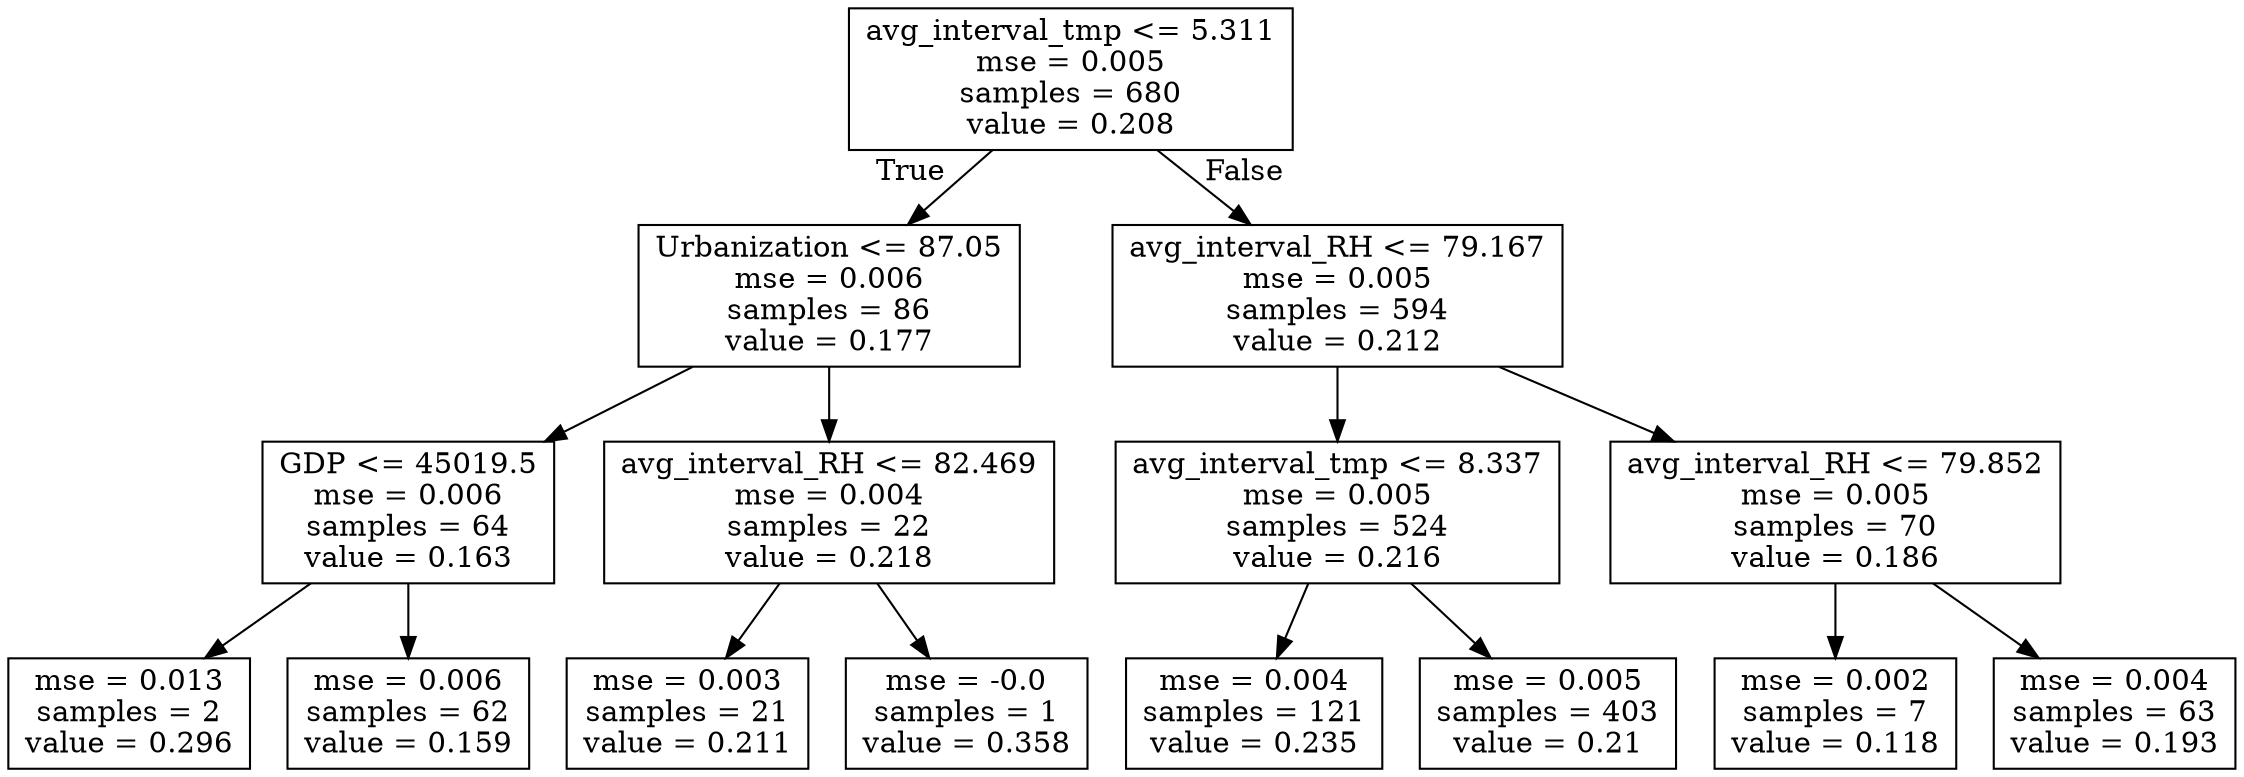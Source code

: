 digraph Tree {
node [shape=box] ;
0 [label="avg_interval_tmp <= 5.311\nmse = 0.005\nsamples = 680\nvalue = 0.208"] ;
1 [label="Urbanization <= 87.05\nmse = 0.006\nsamples = 86\nvalue = 0.177"] ;
0 -> 1 [labeldistance=2.5, labelangle=45, headlabel="True"] ;
2 [label="GDP <= 45019.5\nmse = 0.006\nsamples = 64\nvalue = 0.163"] ;
1 -> 2 ;
3 [label="mse = 0.013\nsamples = 2\nvalue = 0.296"] ;
2 -> 3 ;
4 [label="mse = 0.006\nsamples = 62\nvalue = 0.159"] ;
2 -> 4 ;
5 [label="avg_interval_RH <= 82.469\nmse = 0.004\nsamples = 22\nvalue = 0.218"] ;
1 -> 5 ;
6 [label="mse = 0.003\nsamples = 21\nvalue = 0.211"] ;
5 -> 6 ;
7 [label="mse = -0.0\nsamples = 1\nvalue = 0.358"] ;
5 -> 7 ;
8 [label="avg_interval_RH <= 79.167\nmse = 0.005\nsamples = 594\nvalue = 0.212"] ;
0 -> 8 [labeldistance=2.5, labelangle=-45, headlabel="False"] ;
9 [label="avg_interval_tmp <= 8.337\nmse = 0.005\nsamples = 524\nvalue = 0.216"] ;
8 -> 9 ;
10 [label="mse = 0.004\nsamples = 121\nvalue = 0.235"] ;
9 -> 10 ;
11 [label="mse = 0.005\nsamples = 403\nvalue = 0.21"] ;
9 -> 11 ;
12 [label="avg_interval_RH <= 79.852\nmse = 0.005\nsamples = 70\nvalue = 0.186"] ;
8 -> 12 ;
13 [label="mse = 0.002\nsamples = 7\nvalue = 0.118"] ;
12 -> 13 ;
14 [label="mse = 0.004\nsamples = 63\nvalue = 0.193"] ;
12 -> 14 ;
}
